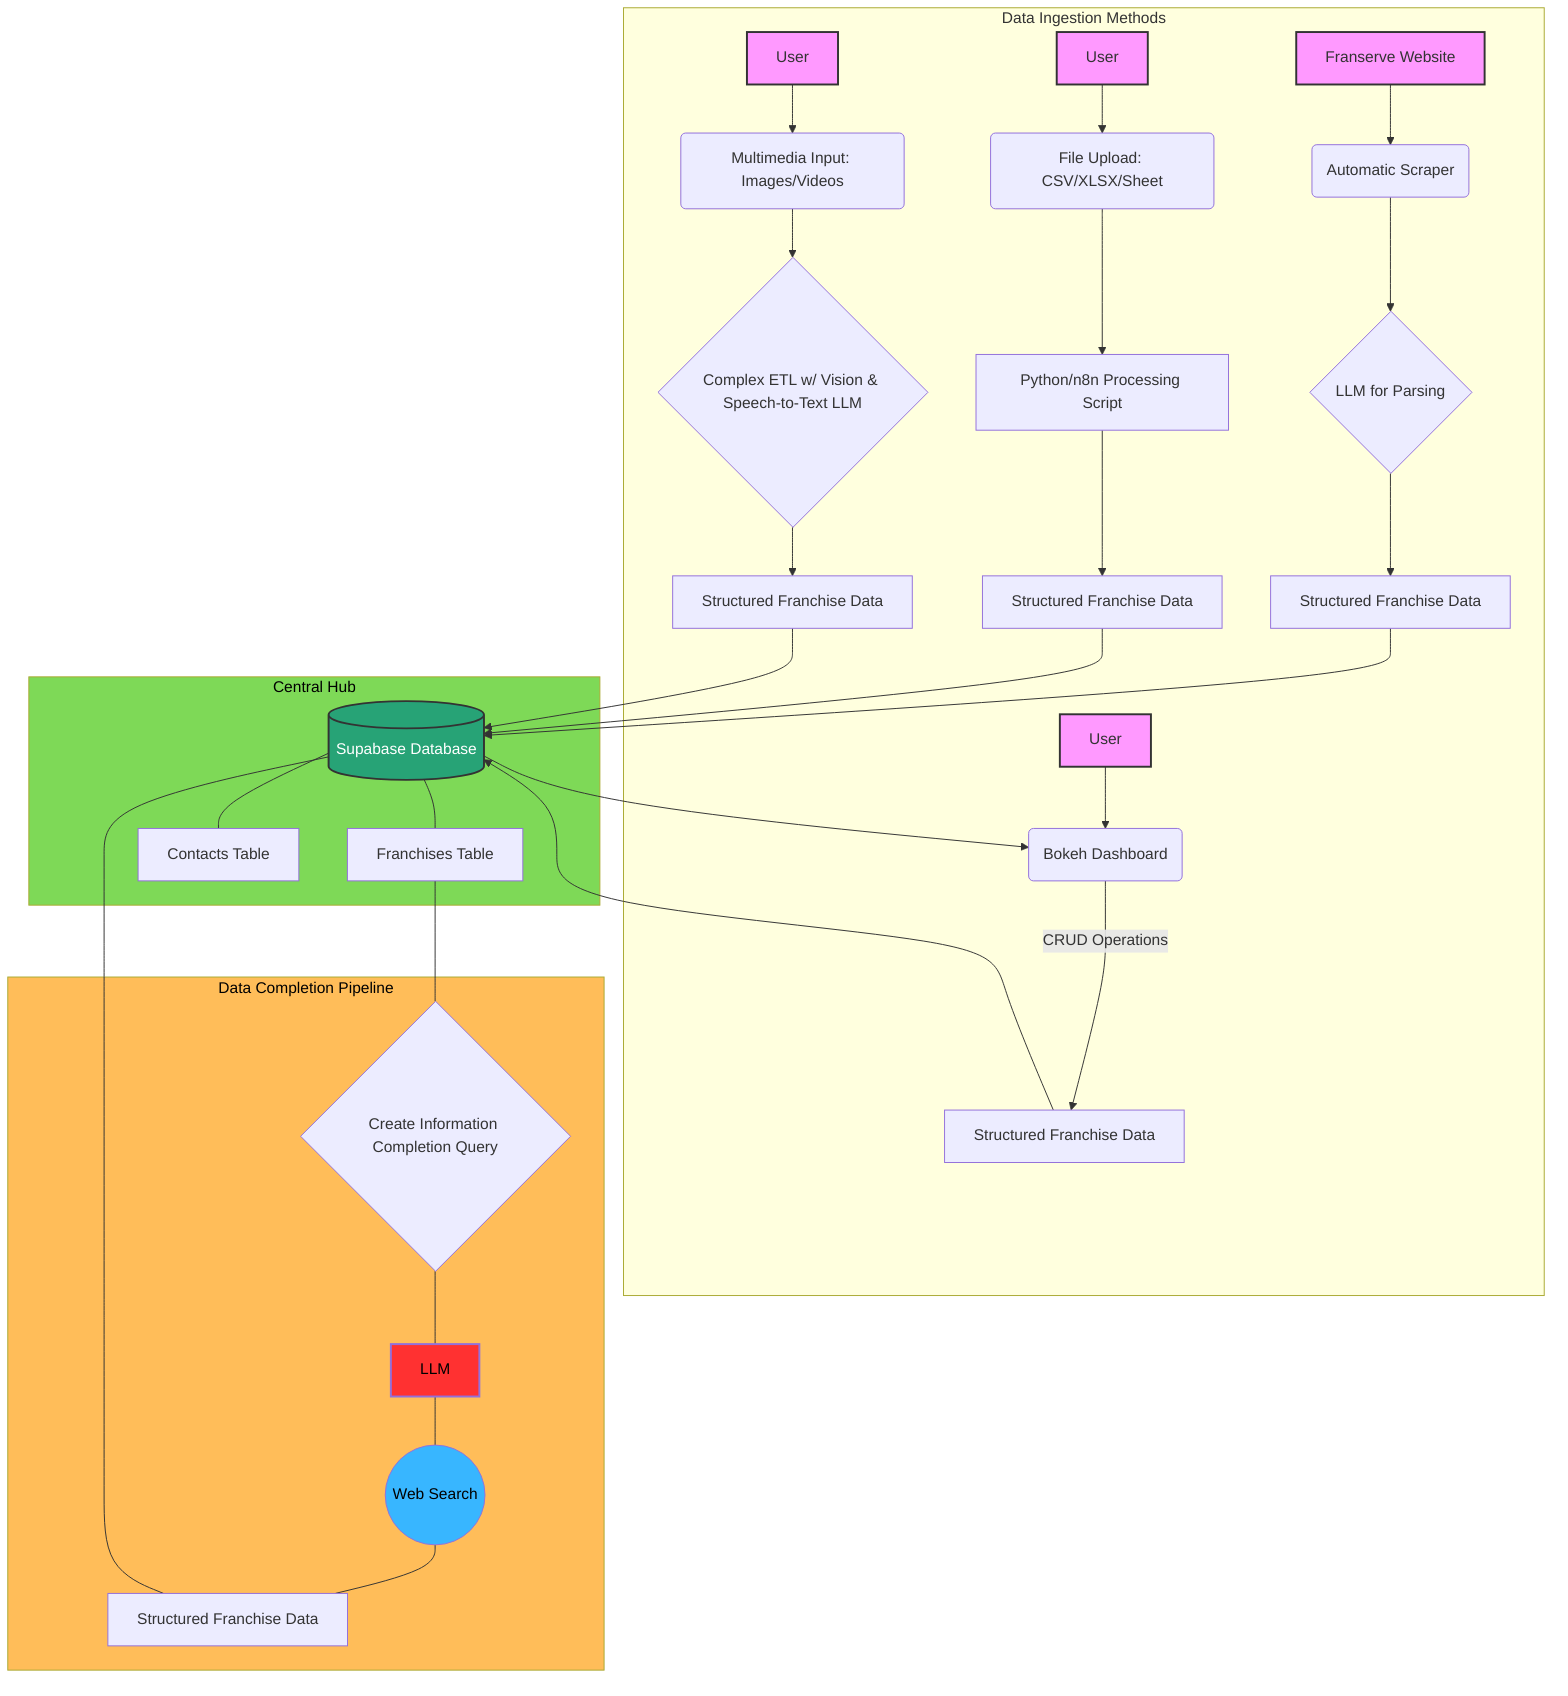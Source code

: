 graph TD
    subgraph "Data Ingestion Methods"
        direction LR
        A1[Franserve Website] --> B1(Automatic Scraper);
        B1 --> C1{LLM for Parsing};
        C1 --> D1[Structured Franchise Data];

        A2[User] --> B2(Bokeh Dashboard);
        B2 -- CRUD Operations --> D2[Structured Franchise Data];
        
        A3[User] --> B3(File Upload: CSV/XLSX/Sheet);
        B3 --> C3[Python/n8n Processing Script];
        C3 --> D3[Structured Franchise Data];

        A4[User] --> B4(Multimedia Input: Images/Videos);
        B4 --> C4{Complex ETL w/ Vision & Speech-to-Text LLM};
        C4 --> D4[Structured Franchise Data];
    end

    subgraph "Central Hub"
        S[("Supabase Database")];
        S_F["Franchises Table"];
        S_C["Contacts Table"];
        ;
        S
        S_F & S_C ;
    end
    
    D1 --> S;
    D2 --> S;
    D3 --> S;
    D4 --> S;
    
    S --> B2;
    S
	;
    
    style S fill:#27a376,stroke:#333,stroke-width:2px,color:#fff
    style A1 fill:#f9f,stroke:#333,stroke-width:2px
    style A2 fill:#f9f,stroke:#333,stroke-width:2px
    style A3 fill:#f9f,stroke:#333,stroke-width:2px
    style A4 fill:#f9f,stroke:#333,stroke-width:2px
	subgraph s1["Data Completion Pipeline"]
		n4@{ label: "Rectangle" }
		n3@{ shape: "diam", label: "Diamond" }
		n2@{ shape: "circle", label: "Circle" }
		n1["LLM"]
	end
	n1
	S
	style n1 color:#000000,fill:#FF3131,stroke-width:2px
	n1
	S_C
	n1 	
	S_F
	
	n1
	S_C
	n1
	S_F
	S --- S_F
	S --- S_C
	n1
	S
	n1 --- n2@{ shape: "circle", label: "Web Search" }
	style n2 color:#000000,fill:#38B6FF
	n2
	n3
	n3@{ shape: "diam", label: "Formatting Model Output" }
	S
	n3 --- n1
	S_F --- n3
	n3@{ shape: "diam", label: "Create Information Completion Query" }
	n2 --- n4
	n4["Structured Franchise Data"] --- S
	style subGraph1 color:#000000,fill:#7ED957
	style s1 color:#000000,fill:#FFBD59